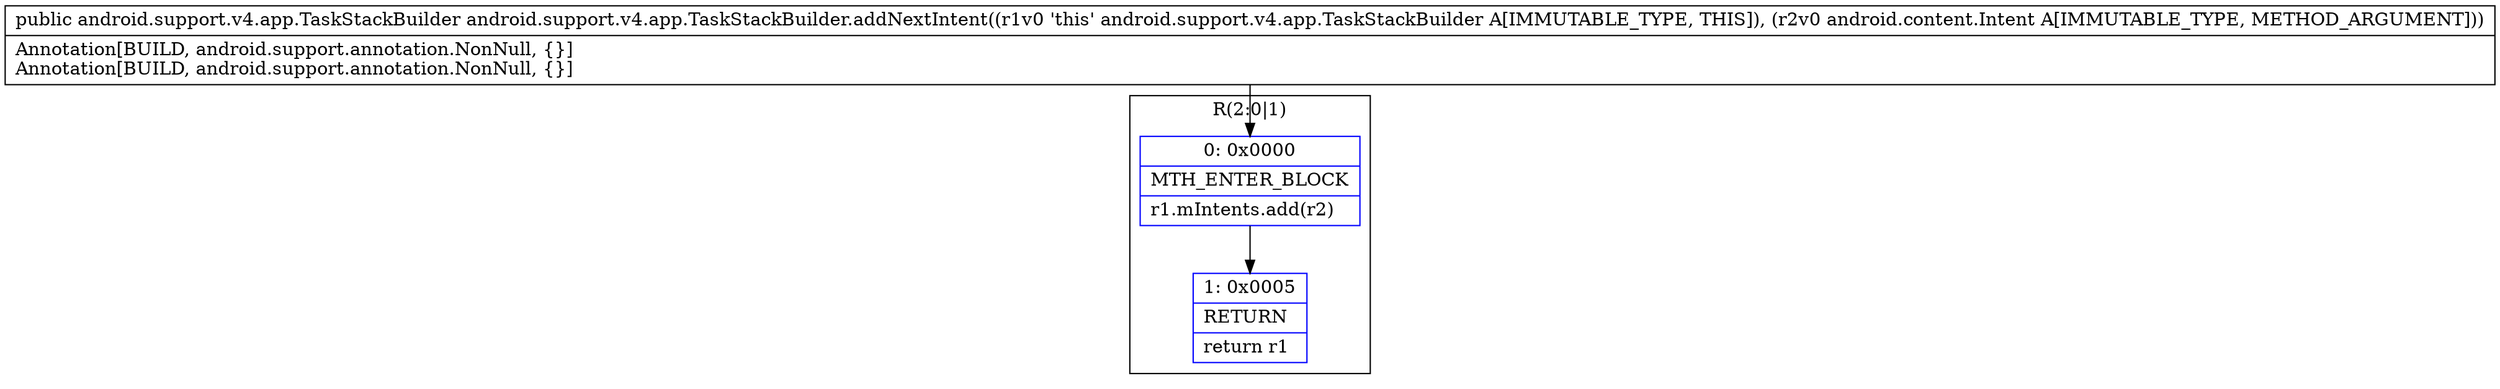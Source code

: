 digraph "CFG forandroid.support.v4.app.TaskStackBuilder.addNextIntent(Landroid\/content\/Intent;)Landroid\/support\/v4\/app\/TaskStackBuilder;" {
subgraph cluster_Region_603066580 {
label = "R(2:0|1)";
node [shape=record,color=blue];
Node_0 [shape=record,label="{0\:\ 0x0000|MTH_ENTER_BLOCK\l|r1.mIntents.add(r2)\l}"];
Node_1 [shape=record,label="{1\:\ 0x0005|RETURN\l|return r1\l}"];
}
MethodNode[shape=record,label="{public android.support.v4.app.TaskStackBuilder android.support.v4.app.TaskStackBuilder.addNextIntent((r1v0 'this' android.support.v4.app.TaskStackBuilder A[IMMUTABLE_TYPE, THIS]), (r2v0 android.content.Intent A[IMMUTABLE_TYPE, METHOD_ARGUMENT]))  | Annotation[BUILD, android.support.annotation.NonNull, \{\}]\lAnnotation[BUILD, android.support.annotation.NonNull, \{\}]\l}"];
MethodNode -> Node_0;
Node_0 -> Node_1;
}

